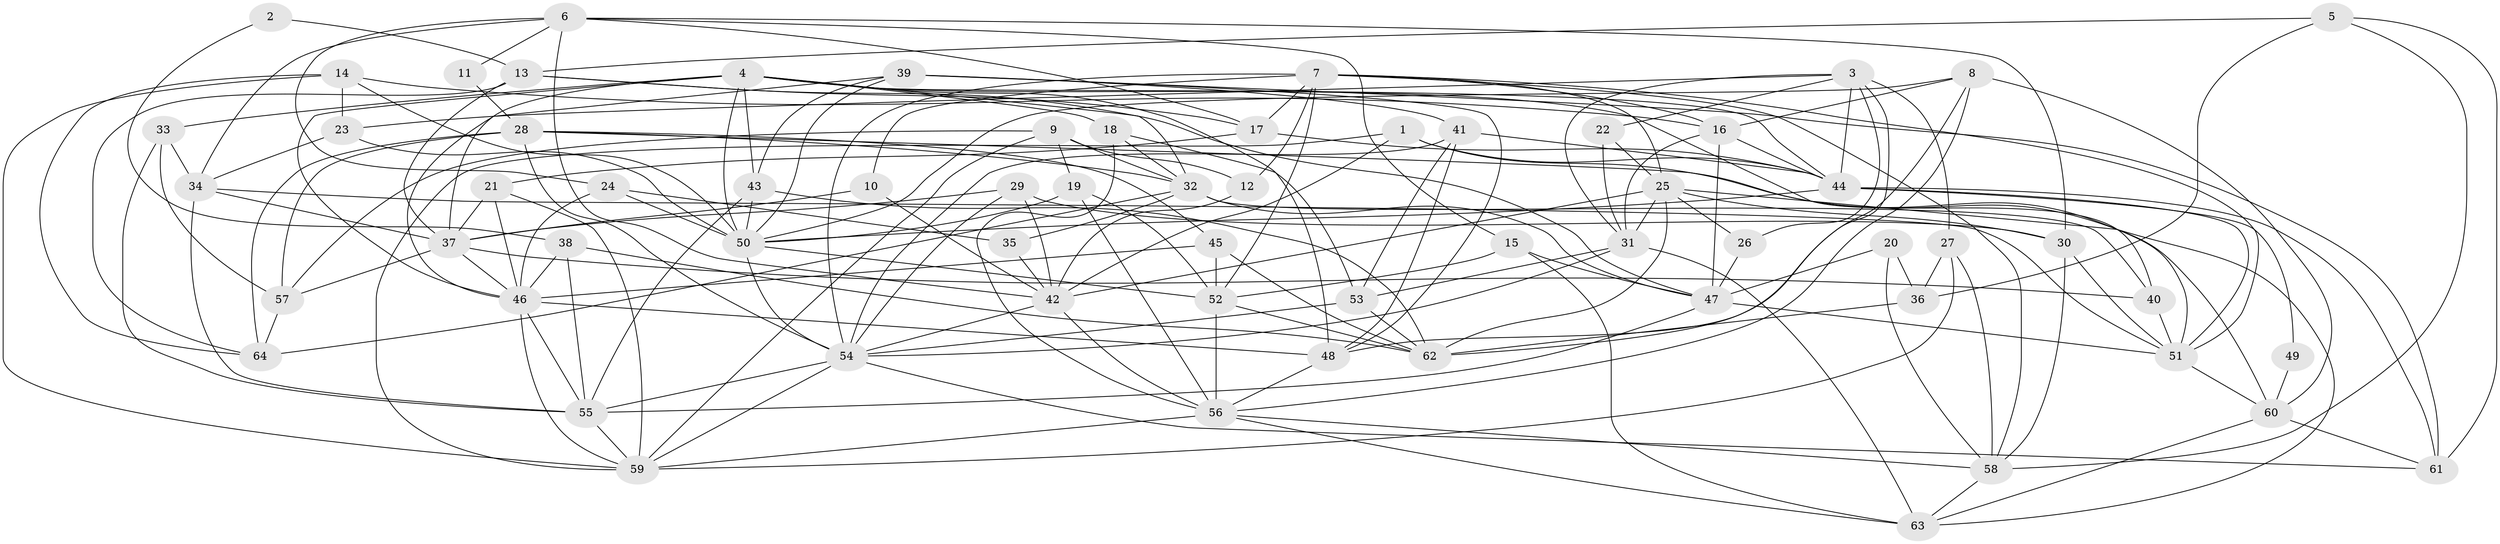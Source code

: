 // original degree distribution, {3: 0.2734375, 5: 0.15625, 6: 0.1171875, 4: 0.296875, 2: 0.1171875, 7: 0.0390625}
// Generated by graph-tools (version 1.1) at 2025/26/03/09/25 03:26:17]
// undirected, 64 vertices, 184 edges
graph export_dot {
graph [start="1"]
  node [color=gray90,style=filled];
  1;
  2;
  3;
  4;
  5;
  6;
  7;
  8;
  9;
  10;
  11;
  12;
  13;
  14;
  15;
  16;
  17;
  18;
  19;
  20;
  21;
  22;
  23;
  24;
  25;
  26;
  27;
  28;
  29;
  30;
  31;
  32;
  33;
  34;
  35;
  36;
  37;
  38;
  39;
  40;
  41;
  42;
  43;
  44;
  45;
  46;
  47;
  48;
  49;
  50;
  51;
  52;
  53;
  54;
  55;
  56;
  57;
  58;
  59;
  60;
  61;
  62;
  63;
  64;
  1 -- 42 [weight=1.0];
  1 -- 44 [weight=1.0];
  1 -- 51 [weight=1.0];
  1 -- 59 [weight=1.0];
  2 -- 13 [weight=1.0];
  2 -- 38 [weight=1.0];
  3 -- 22 [weight=1.0];
  3 -- 23 [weight=1.0];
  3 -- 26 [weight=1.0];
  3 -- 27 [weight=1.0];
  3 -- 31 [weight=1.0];
  3 -- 44 [weight=1.0];
  3 -- 62 [weight=1.0];
  4 -- 18 [weight=1.0];
  4 -- 32 [weight=1.0];
  4 -- 33 [weight=1.0];
  4 -- 37 [weight=1.0];
  4 -- 40 [weight=1.0];
  4 -- 43 [weight=1.0];
  4 -- 44 [weight=1.0];
  4 -- 46 [weight=1.0];
  4 -- 48 [weight=1.0];
  4 -- 50 [weight=1.0];
  5 -- 13 [weight=1.0];
  5 -- 36 [weight=1.0];
  5 -- 58 [weight=1.0];
  5 -- 61 [weight=1.0];
  6 -- 11 [weight=1.0];
  6 -- 15 [weight=1.0];
  6 -- 17 [weight=1.0];
  6 -- 24 [weight=1.0];
  6 -- 30 [weight=1.0];
  6 -- 34 [weight=1.0];
  6 -- 42 [weight=1.0];
  7 -- 10 [weight=1.0];
  7 -- 12 [weight=1.0];
  7 -- 16 [weight=2.0];
  7 -- 17 [weight=1.0];
  7 -- 25 [weight=1.0];
  7 -- 51 [weight=1.0];
  7 -- 52 [weight=1.0];
  7 -- 54 [weight=1.0];
  7 -- 58 [weight=1.0];
  8 -- 16 [weight=1.0];
  8 -- 48 [weight=1.0];
  8 -- 50 [weight=1.0];
  8 -- 56 [weight=1.0];
  8 -- 60 [weight=1.0];
  9 -- 12 [weight=1.0];
  9 -- 19 [weight=1.0];
  9 -- 32 [weight=1.0];
  9 -- 57 [weight=1.0];
  9 -- 59 [weight=1.0];
  10 -- 37 [weight=1.0];
  10 -- 42 [weight=1.0];
  11 -- 28 [weight=1.0];
  12 -- 42 [weight=1.0];
  13 -- 17 [weight=1.0];
  13 -- 37 [weight=1.0];
  13 -- 47 [weight=1.0];
  13 -- 64 [weight=1.0];
  14 -- 16 [weight=1.0];
  14 -- 23 [weight=1.0];
  14 -- 50 [weight=1.0];
  14 -- 59 [weight=1.0];
  14 -- 64 [weight=1.0];
  15 -- 47 [weight=1.0];
  15 -- 52 [weight=1.0];
  15 -- 63 [weight=1.0];
  16 -- 31 [weight=1.0];
  16 -- 44 [weight=1.0];
  16 -- 47 [weight=1.0];
  17 -- 21 [weight=1.0];
  17 -- 44 [weight=1.0];
  18 -- 32 [weight=1.0];
  18 -- 53 [weight=1.0];
  18 -- 56 [weight=1.0];
  19 -- 50 [weight=1.0];
  19 -- 52 [weight=1.0];
  19 -- 56 [weight=1.0];
  20 -- 36 [weight=1.0];
  20 -- 47 [weight=1.0];
  20 -- 58 [weight=1.0];
  21 -- 37 [weight=1.0];
  21 -- 46 [weight=1.0];
  21 -- 59 [weight=1.0];
  22 -- 25 [weight=1.0];
  22 -- 31 [weight=1.0];
  23 -- 34 [weight=1.0];
  23 -- 50 [weight=1.0];
  24 -- 35 [weight=1.0];
  24 -- 46 [weight=1.0];
  24 -- 50 [weight=1.0];
  25 -- 26 [weight=1.0];
  25 -- 30 [weight=1.0];
  25 -- 31 [weight=1.0];
  25 -- 42 [weight=1.0];
  25 -- 62 [weight=2.0];
  25 -- 63 [weight=1.0];
  26 -- 47 [weight=1.0];
  27 -- 36 [weight=1.0];
  27 -- 58 [weight=1.0];
  27 -- 59 [weight=1.0];
  28 -- 32 [weight=1.0];
  28 -- 45 [weight=1.0];
  28 -- 54 [weight=1.0];
  28 -- 57 [weight=1.0];
  28 -- 60 [weight=1.0];
  28 -- 64 [weight=1.0];
  29 -- 30 [weight=1.0];
  29 -- 37 [weight=1.0];
  29 -- 42 [weight=1.0];
  29 -- 54 [weight=1.0];
  30 -- 51 [weight=1.0];
  30 -- 58 [weight=1.0];
  31 -- 53 [weight=1.0];
  31 -- 54 [weight=1.0];
  31 -- 63 [weight=1.0];
  32 -- 35 [weight=1.0];
  32 -- 40 [weight=1.0];
  32 -- 47 [weight=1.0];
  32 -- 64 [weight=2.0];
  33 -- 34 [weight=1.0];
  33 -- 55 [weight=1.0];
  33 -- 57 [weight=1.0];
  34 -- 37 [weight=1.0];
  34 -- 51 [weight=1.0];
  34 -- 55 [weight=1.0];
  35 -- 42 [weight=1.0];
  36 -- 62 [weight=1.0];
  37 -- 40 [weight=1.0];
  37 -- 46 [weight=1.0];
  37 -- 57 [weight=1.0];
  38 -- 46 [weight=1.0];
  38 -- 55 [weight=1.0];
  38 -- 62 [weight=1.0];
  39 -- 41 [weight=1.0];
  39 -- 43 [weight=1.0];
  39 -- 46 [weight=1.0];
  39 -- 48 [weight=1.0];
  39 -- 50 [weight=1.0];
  39 -- 61 [weight=1.0];
  40 -- 51 [weight=1.0];
  41 -- 44 [weight=1.0];
  41 -- 48 [weight=1.0];
  41 -- 53 [weight=1.0];
  41 -- 54 [weight=1.0];
  42 -- 54 [weight=1.0];
  42 -- 56 [weight=1.0];
  43 -- 50 [weight=1.0];
  43 -- 55 [weight=1.0];
  43 -- 62 [weight=1.0];
  44 -- 49 [weight=1.0];
  44 -- 50 [weight=1.0];
  44 -- 51 [weight=1.0];
  44 -- 61 [weight=1.0];
  45 -- 46 [weight=1.0];
  45 -- 52 [weight=1.0];
  45 -- 62 [weight=1.0];
  46 -- 48 [weight=1.0];
  46 -- 55 [weight=1.0];
  46 -- 59 [weight=1.0];
  47 -- 51 [weight=1.0];
  47 -- 55 [weight=1.0];
  48 -- 56 [weight=1.0];
  49 -- 60 [weight=1.0];
  50 -- 52 [weight=2.0];
  50 -- 54 [weight=1.0];
  51 -- 60 [weight=1.0];
  52 -- 56 [weight=1.0];
  52 -- 62 [weight=1.0];
  53 -- 54 [weight=1.0];
  53 -- 62 [weight=1.0];
  54 -- 55 [weight=1.0];
  54 -- 59 [weight=1.0];
  54 -- 61 [weight=1.0];
  55 -- 59 [weight=1.0];
  56 -- 58 [weight=1.0];
  56 -- 59 [weight=1.0];
  56 -- 63 [weight=1.0];
  57 -- 64 [weight=1.0];
  58 -- 63 [weight=1.0];
  60 -- 61 [weight=1.0];
  60 -- 63 [weight=1.0];
}
